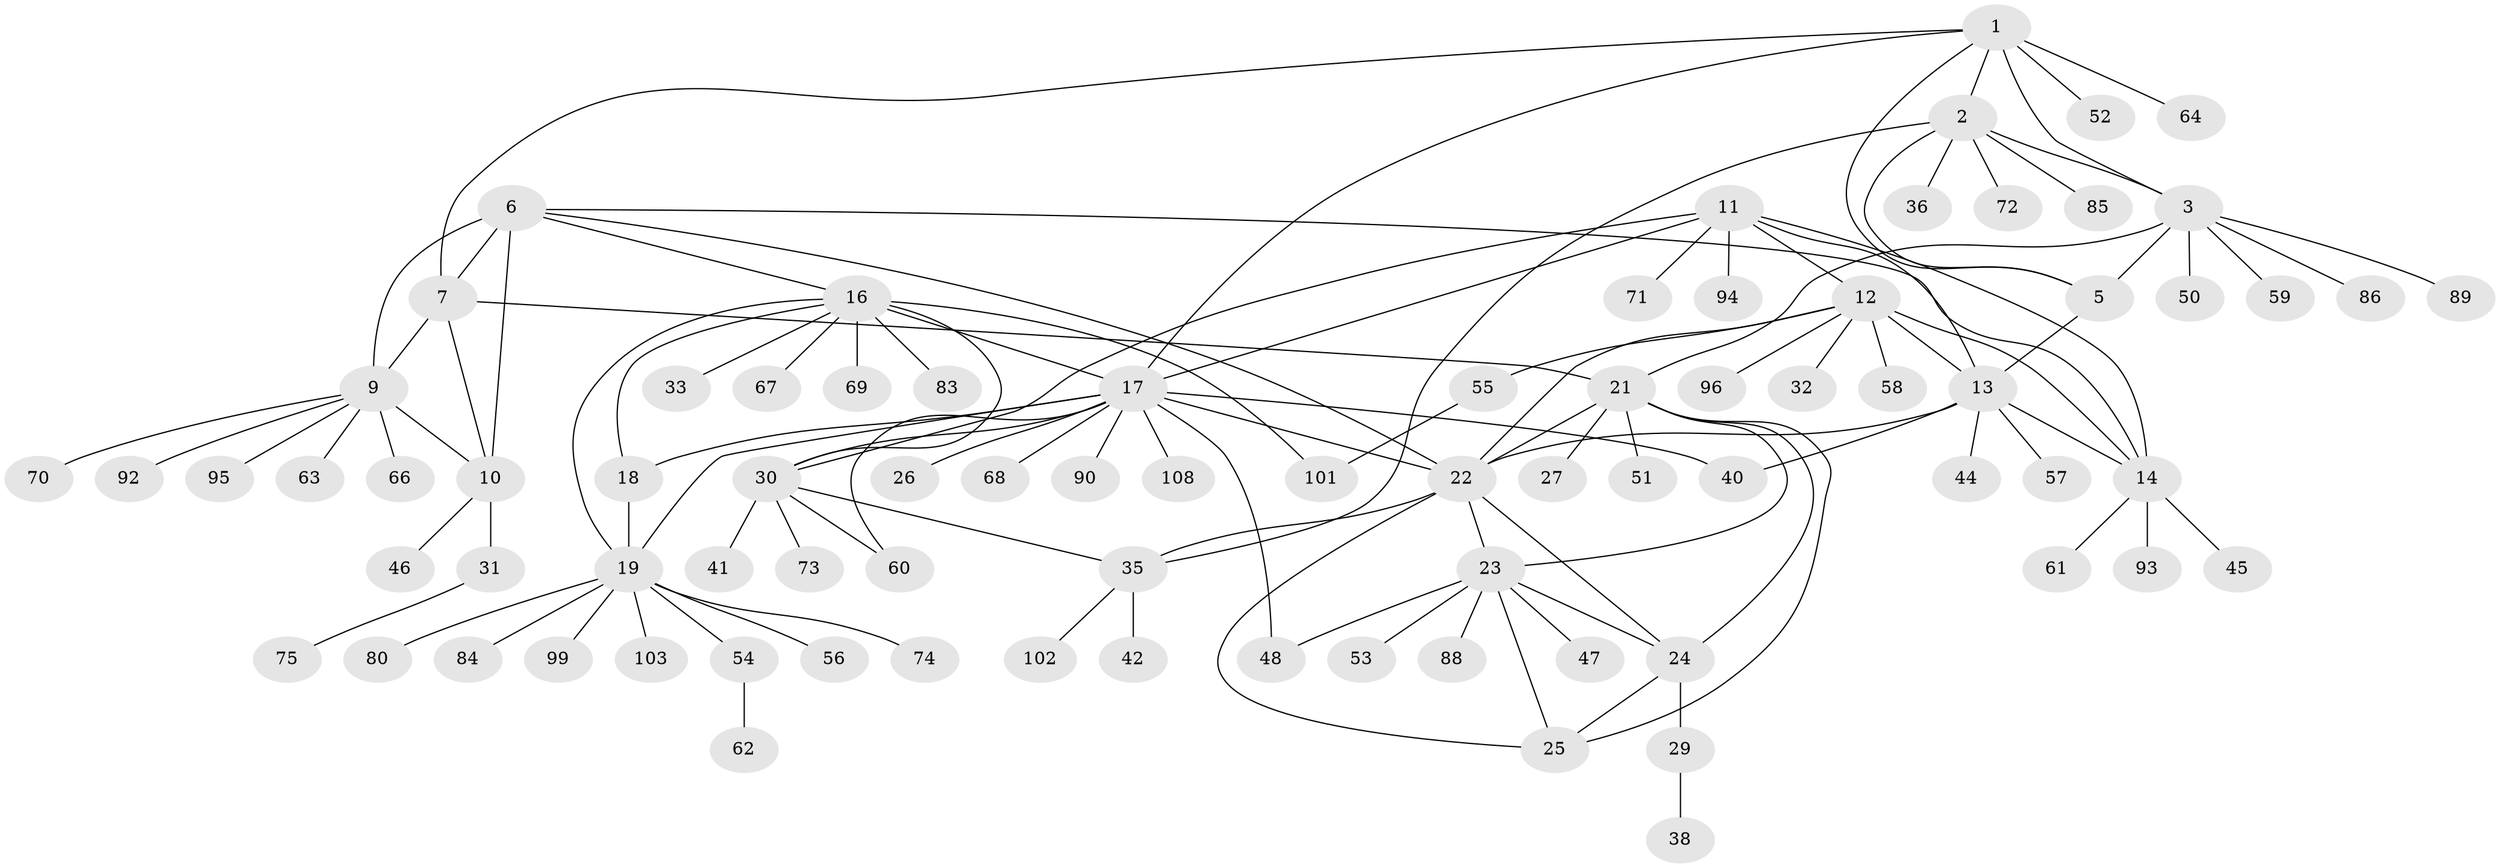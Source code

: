 // Generated by graph-tools (version 1.1) at 2025/24/03/03/25 07:24:10]
// undirected, 82 vertices, 115 edges
graph export_dot {
graph [start="1"]
  node [color=gray90,style=filled];
  1 [super="+91"];
  2 [super="+81"];
  3 [super="+4"];
  5 [super="+37"];
  6 [super="+8"];
  7 [super="+79"];
  9 [super="+106"];
  10 [super="+28"];
  11 [super="+43"];
  12;
  13 [super="+15"];
  14 [super="+78"];
  16 [super="+100"];
  17 [super="+20"];
  18;
  19 [super="+39"];
  21 [super="+87"];
  22 [super="+76"];
  23 [super="+65"];
  24;
  25 [super="+49"];
  26;
  27;
  29 [super="+98"];
  30 [super="+34"];
  31;
  32;
  33;
  35 [super="+105"];
  36;
  38;
  40;
  41;
  42;
  44;
  45;
  46;
  47;
  48;
  50;
  51;
  52;
  53 [super="+77"];
  54;
  55 [super="+107"];
  56;
  57;
  58;
  59;
  60;
  61;
  62;
  63 [super="+82"];
  64;
  66;
  67;
  68;
  69;
  70 [super="+97"];
  71;
  72;
  73;
  74;
  75;
  80;
  83;
  84;
  85;
  86;
  88;
  89;
  90;
  92;
  93;
  94;
  95;
  96;
  99;
  101;
  102 [super="+104"];
  103;
  108;
  1 -- 2;
  1 -- 3 [weight=2];
  1 -- 5;
  1 -- 7;
  1 -- 52;
  1 -- 64;
  1 -- 17;
  2 -- 3 [weight=2];
  2 -- 5;
  2 -- 35;
  2 -- 36;
  2 -- 72;
  2 -- 85;
  3 -- 5 [weight=2];
  3 -- 21;
  3 -- 50;
  3 -- 89;
  3 -- 86;
  3 -- 59;
  5 -- 13;
  6 -- 7 [weight=2];
  6 -- 9 [weight=2];
  6 -- 10 [weight=2];
  6 -- 14;
  6 -- 16;
  6 -- 22;
  7 -- 9;
  7 -- 10;
  7 -- 21;
  9 -- 10;
  9 -- 63;
  9 -- 66;
  9 -- 70;
  9 -- 92;
  9 -- 95;
  10 -- 46;
  10 -- 31;
  11 -- 12;
  11 -- 13 [weight=2];
  11 -- 14;
  11 -- 17;
  11 -- 30;
  11 -- 71;
  11 -- 94;
  12 -- 13 [weight=2];
  12 -- 14;
  12 -- 32;
  12 -- 55;
  12 -- 58;
  12 -- 96;
  12 -- 22;
  13 -- 14 [weight=2];
  13 -- 40;
  13 -- 44;
  13 -- 22;
  13 -- 57;
  14 -- 45;
  14 -- 61;
  14 -- 93;
  16 -- 17 [weight=2];
  16 -- 18;
  16 -- 19;
  16 -- 33;
  16 -- 67;
  16 -- 69;
  16 -- 83;
  16 -- 101;
  16 -- 30;
  17 -- 18 [weight=2];
  17 -- 19 [weight=2];
  17 -- 22;
  17 -- 26;
  17 -- 68;
  17 -- 90;
  17 -- 40;
  17 -- 108;
  17 -- 48;
  17 -- 60;
  17 -- 30;
  18 -- 19;
  19 -- 54;
  19 -- 56;
  19 -- 74;
  19 -- 80;
  19 -- 84;
  19 -- 99;
  19 -- 103;
  21 -- 22;
  21 -- 23;
  21 -- 24;
  21 -- 25;
  21 -- 27;
  21 -- 51;
  22 -- 23;
  22 -- 24;
  22 -- 25;
  22 -- 35;
  23 -- 24;
  23 -- 25;
  23 -- 47;
  23 -- 48;
  23 -- 53;
  23 -- 88;
  24 -- 25;
  24 -- 29;
  29 -- 38;
  30 -- 41;
  30 -- 60;
  30 -- 73;
  30 -- 35;
  31 -- 75;
  35 -- 42;
  35 -- 102;
  54 -- 62;
  55 -- 101;
}
